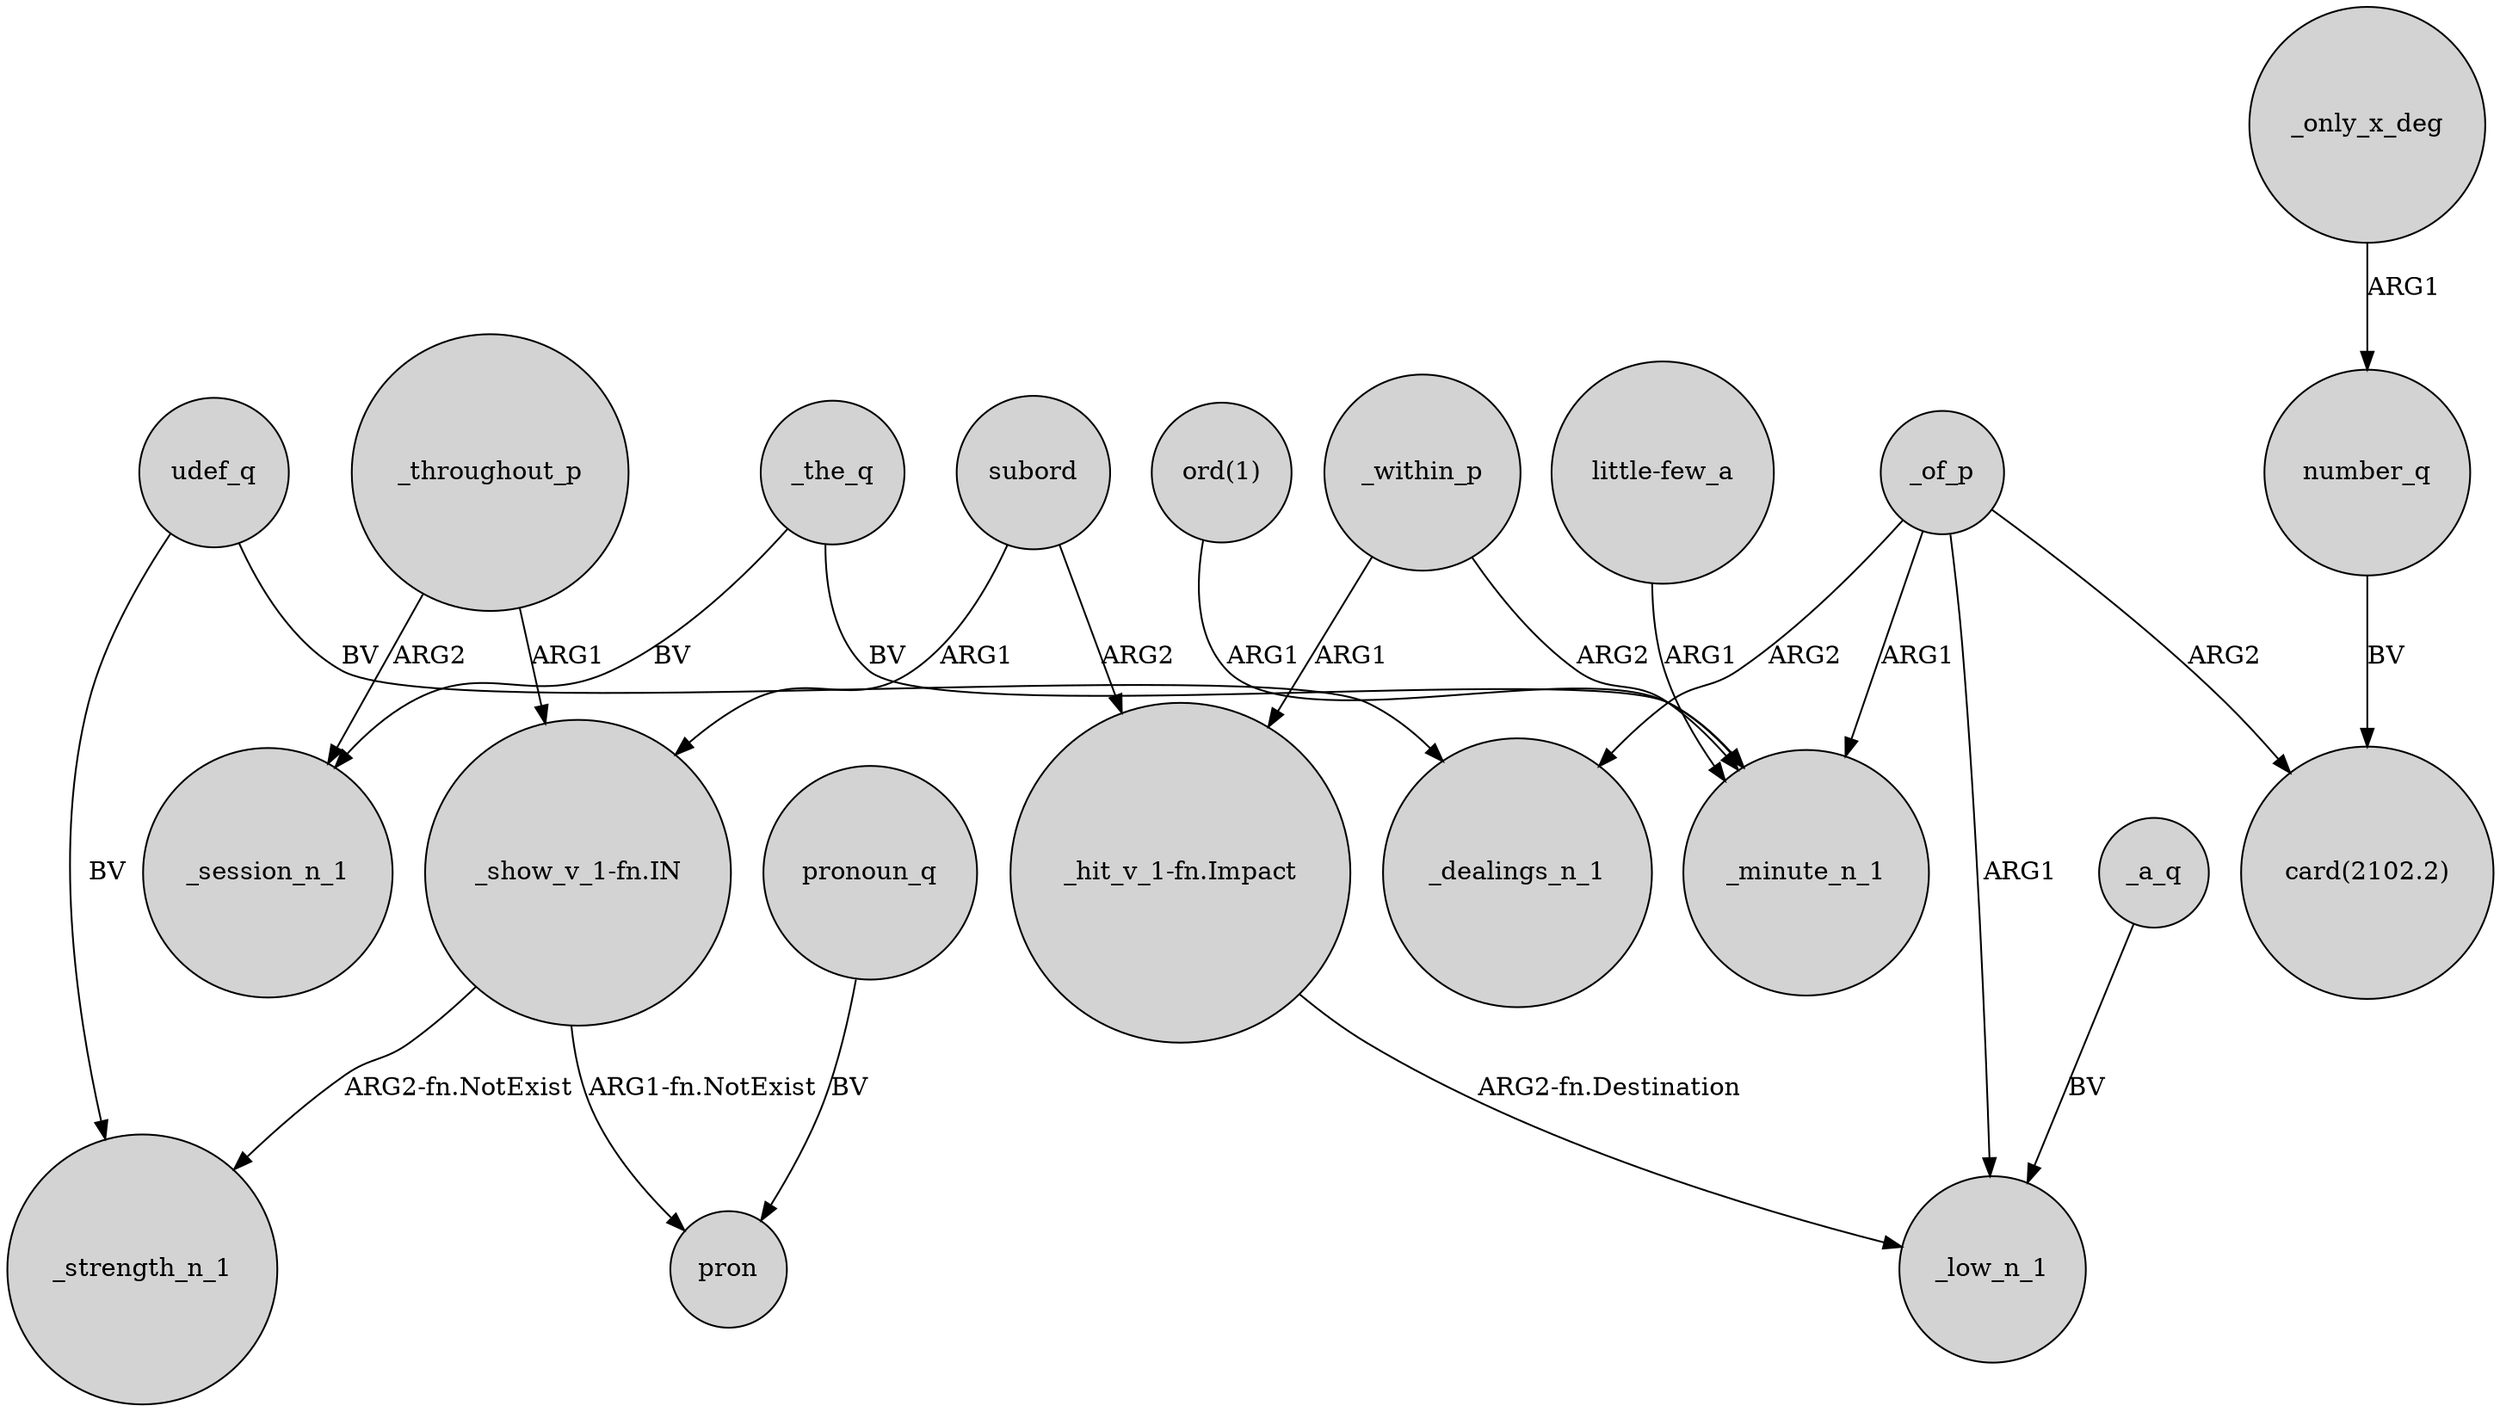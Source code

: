 digraph {
	node [shape=circle style=filled]
	subord -> "_show_v_1-fn.IN" [label=ARG1]
	_only_x_deg -> number_q [label=ARG1]
	"little-few_a" -> _minute_n_1 [label=ARG1]
	number_q -> "card(2102.2)" [label=BV]
	_the_q -> _session_n_1 [label=BV]
	udef_q -> _strength_n_1 [label=BV]
	_throughout_p -> _session_n_1 [label=ARG2]
	"_hit_v_1-fn.Impact" -> _low_n_1 [label="ARG2-fn.Destination"]
	_within_p -> _minute_n_1 [label=ARG2]
	subord -> "_hit_v_1-fn.Impact" [label=ARG2]
	"_show_v_1-fn.IN" -> _strength_n_1 [label="ARG2-fn.NotExist"]
	_within_p -> "_hit_v_1-fn.Impact" [label=ARG1]
	_the_q -> _minute_n_1 [label=BV]
	pronoun_q -> pron [label=BV]
	"_show_v_1-fn.IN" -> pron [label="ARG1-fn.NotExist"]
	_of_p -> _low_n_1 [label=ARG1]
	"ord(1)" -> _minute_n_1 [label=ARG1]
	_of_p -> _minute_n_1 [label=ARG1]
	_a_q -> _low_n_1 [label=BV]
	_throughout_p -> "_show_v_1-fn.IN" [label=ARG1]
	udef_q -> _dealings_n_1 [label=BV]
	_of_p -> _dealings_n_1 [label=ARG2]
	_of_p -> "card(2102.2)" [label=ARG2]
}
